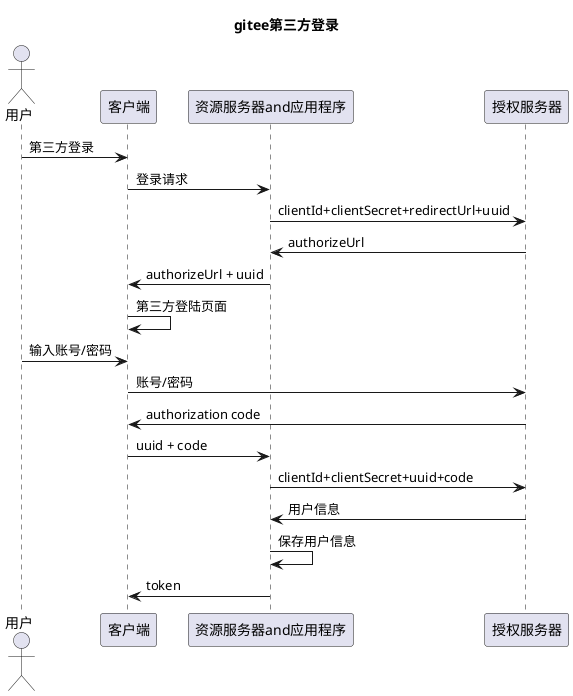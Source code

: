 @startuml
title gitee第三方登录
actor 用户 as u
participant 客户端 as c
participant 资源服务器and应用程序 as s
participant 授权服务器 as p

u -> c : 第三方登录
c -> s : 登录请求
s -> p : clientId+clientSecret+redirectUrl+uuid
p -> s : authorizeUrl
s -> c : authorizeUrl + uuid
c -> c : 第三方登陆页面
u -> c : 输入账号/密码
c -> p : 账号/密码
p -> c : authorization code
c -> s : uuid + code
s -> p : clientId+clientSecret+uuid+code
p -> s : 用户信息
s -> s : 保存用户信息
s -> c : token
@enduml